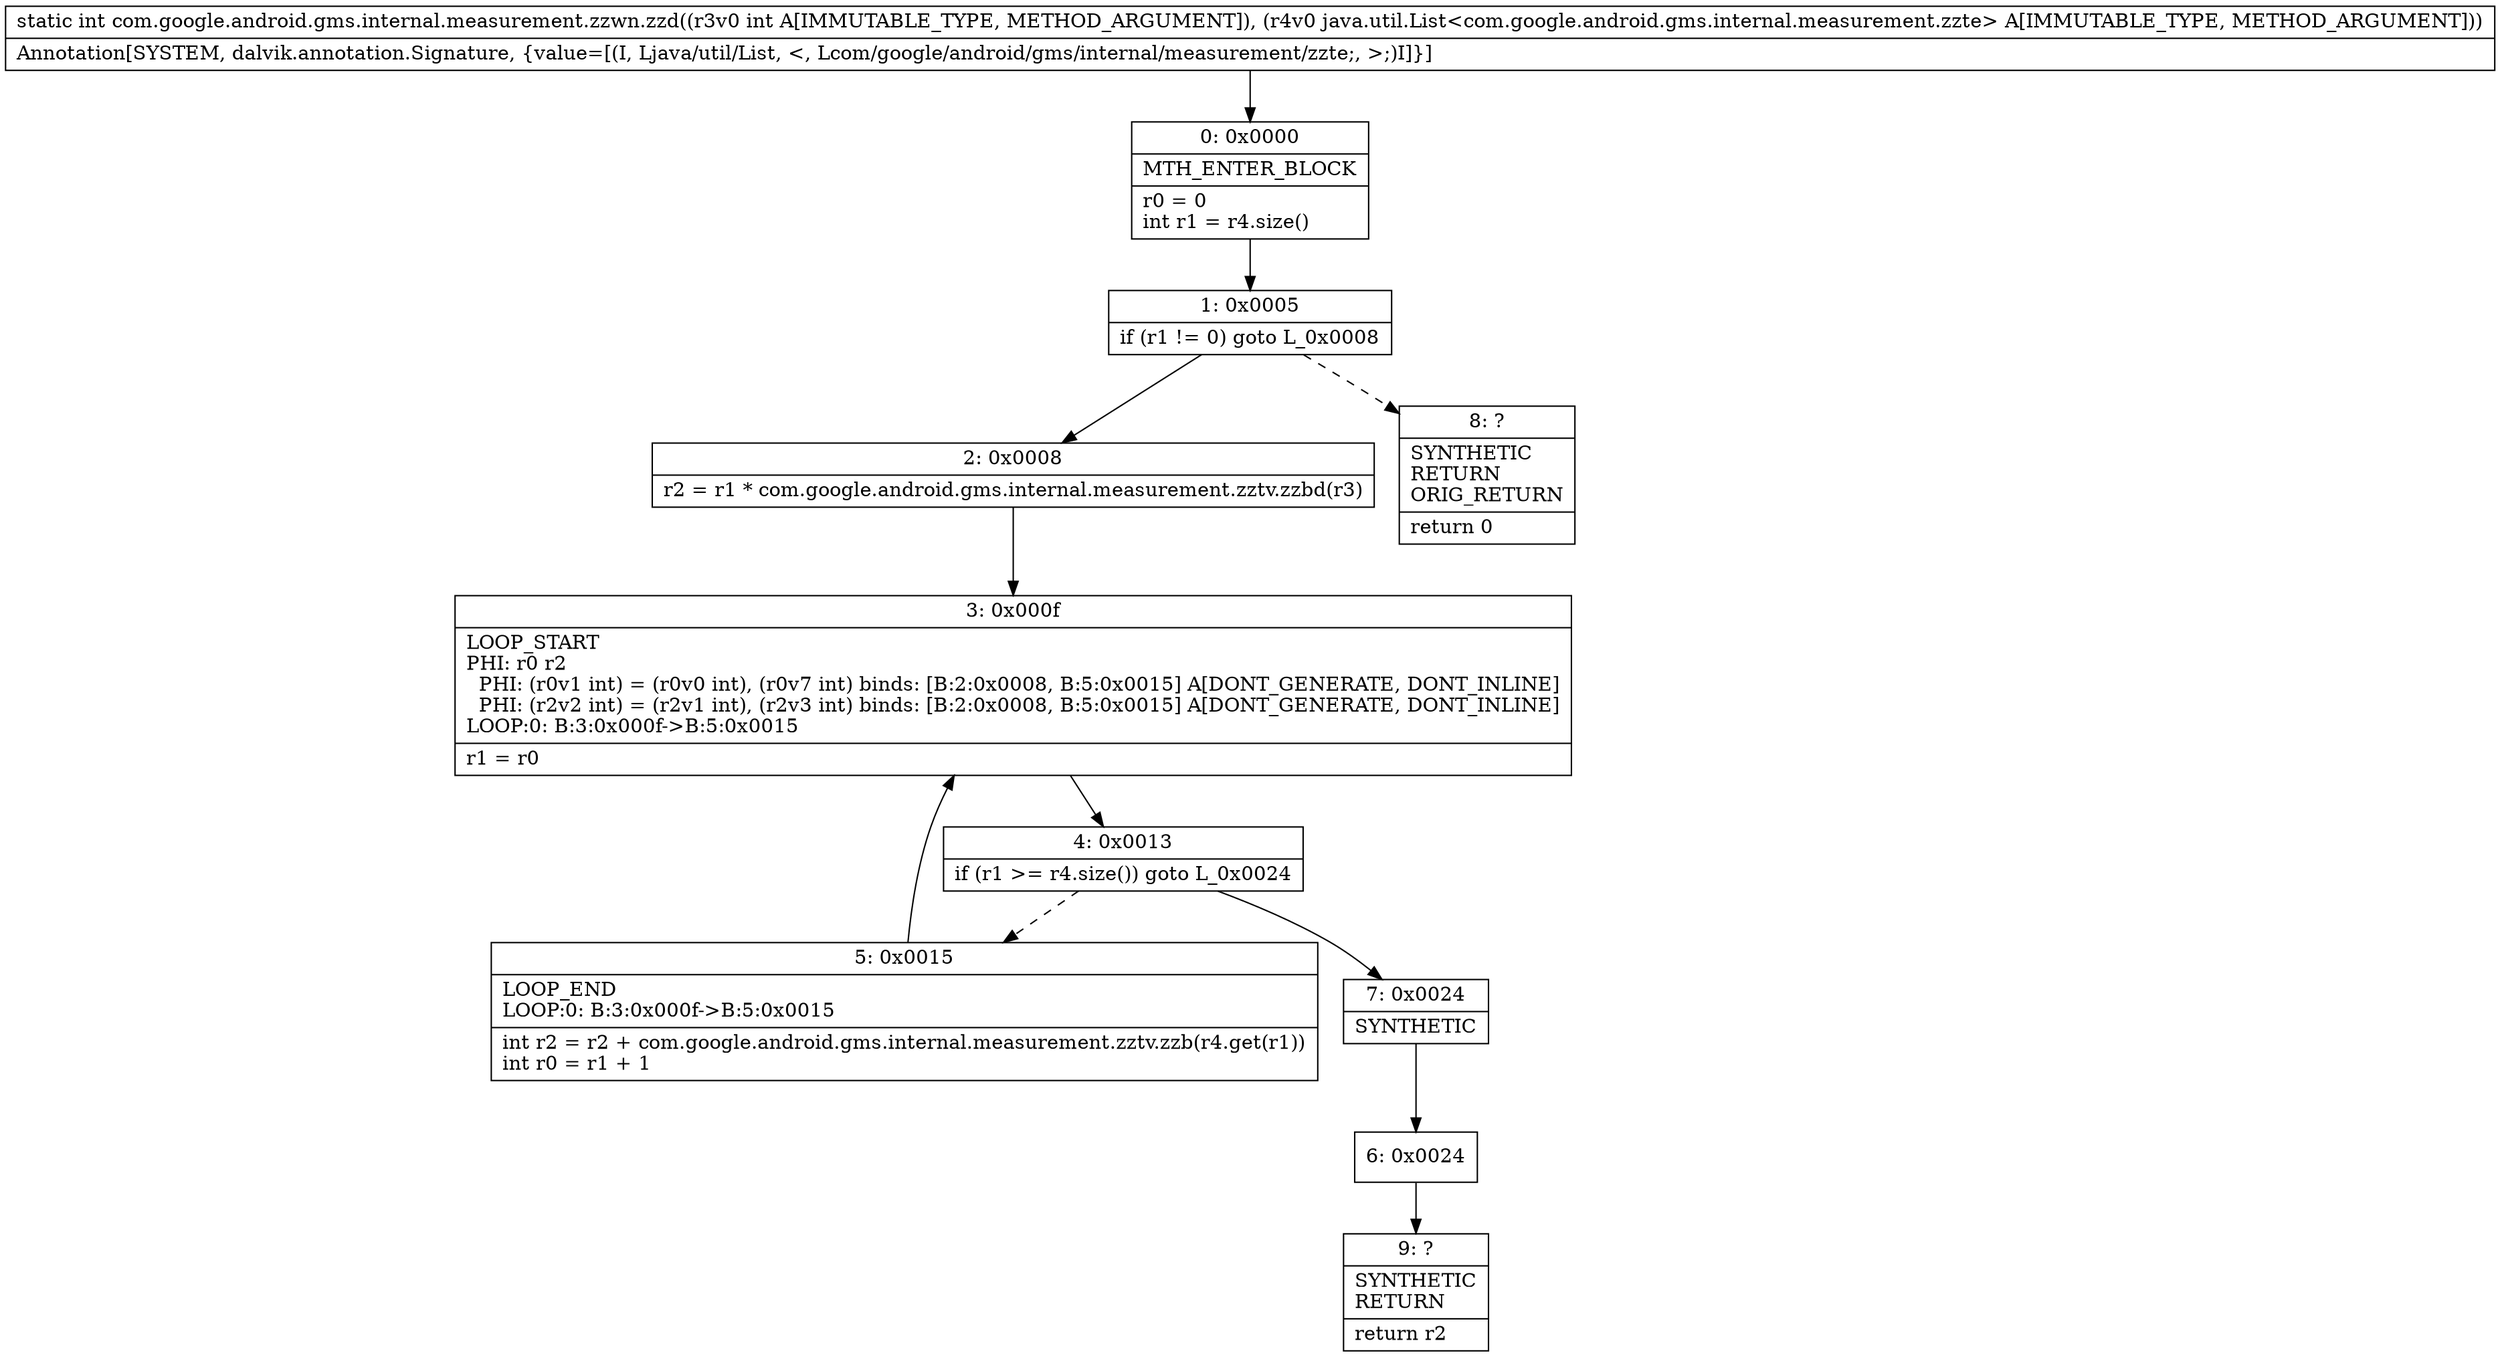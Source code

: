digraph "CFG forcom.google.android.gms.internal.measurement.zzwn.zzd(ILjava\/util\/List;)I" {
Node_0 [shape=record,label="{0\:\ 0x0000|MTH_ENTER_BLOCK\l|r0 = 0\lint r1 = r4.size()\l}"];
Node_1 [shape=record,label="{1\:\ 0x0005|if (r1 != 0) goto L_0x0008\l}"];
Node_2 [shape=record,label="{2\:\ 0x0008|r2 = r1 * com.google.android.gms.internal.measurement.zztv.zzbd(r3)\l}"];
Node_3 [shape=record,label="{3\:\ 0x000f|LOOP_START\lPHI: r0 r2 \l  PHI: (r0v1 int) = (r0v0 int), (r0v7 int) binds: [B:2:0x0008, B:5:0x0015] A[DONT_GENERATE, DONT_INLINE]\l  PHI: (r2v2 int) = (r2v1 int), (r2v3 int) binds: [B:2:0x0008, B:5:0x0015] A[DONT_GENERATE, DONT_INLINE]\lLOOP:0: B:3:0x000f\-\>B:5:0x0015\l|r1 = r0\l}"];
Node_4 [shape=record,label="{4\:\ 0x0013|if (r1 \>= r4.size()) goto L_0x0024\l}"];
Node_5 [shape=record,label="{5\:\ 0x0015|LOOP_END\lLOOP:0: B:3:0x000f\-\>B:5:0x0015\l|int r2 = r2 + com.google.android.gms.internal.measurement.zztv.zzb(r4.get(r1))\lint r0 = r1 + 1\l}"];
Node_6 [shape=record,label="{6\:\ 0x0024}"];
Node_7 [shape=record,label="{7\:\ 0x0024|SYNTHETIC\l}"];
Node_8 [shape=record,label="{8\:\ ?|SYNTHETIC\lRETURN\lORIG_RETURN\l|return 0\l}"];
Node_9 [shape=record,label="{9\:\ ?|SYNTHETIC\lRETURN\l|return r2\l}"];
MethodNode[shape=record,label="{static int com.google.android.gms.internal.measurement.zzwn.zzd((r3v0 int A[IMMUTABLE_TYPE, METHOD_ARGUMENT]), (r4v0 java.util.List\<com.google.android.gms.internal.measurement.zzte\> A[IMMUTABLE_TYPE, METHOD_ARGUMENT]))  | Annotation[SYSTEM, dalvik.annotation.Signature, \{value=[(I, Ljava\/util\/List, \<, Lcom\/google\/android\/gms\/internal\/measurement\/zzte;, \>;)I]\}]\l}"];
MethodNode -> Node_0;
Node_0 -> Node_1;
Node_1 -> Node_2;
Node_1 -> Node_8[style=dashed];
Node_2 -> Node_3;
Node_3 -> Node_4;
Node_4 -> Node_5[style=dashed];
Node_4 -> Node_7;
Node_5 -> Node_3;
Node_6 -> Node_9;
Node_7 -> Node_6;
}

